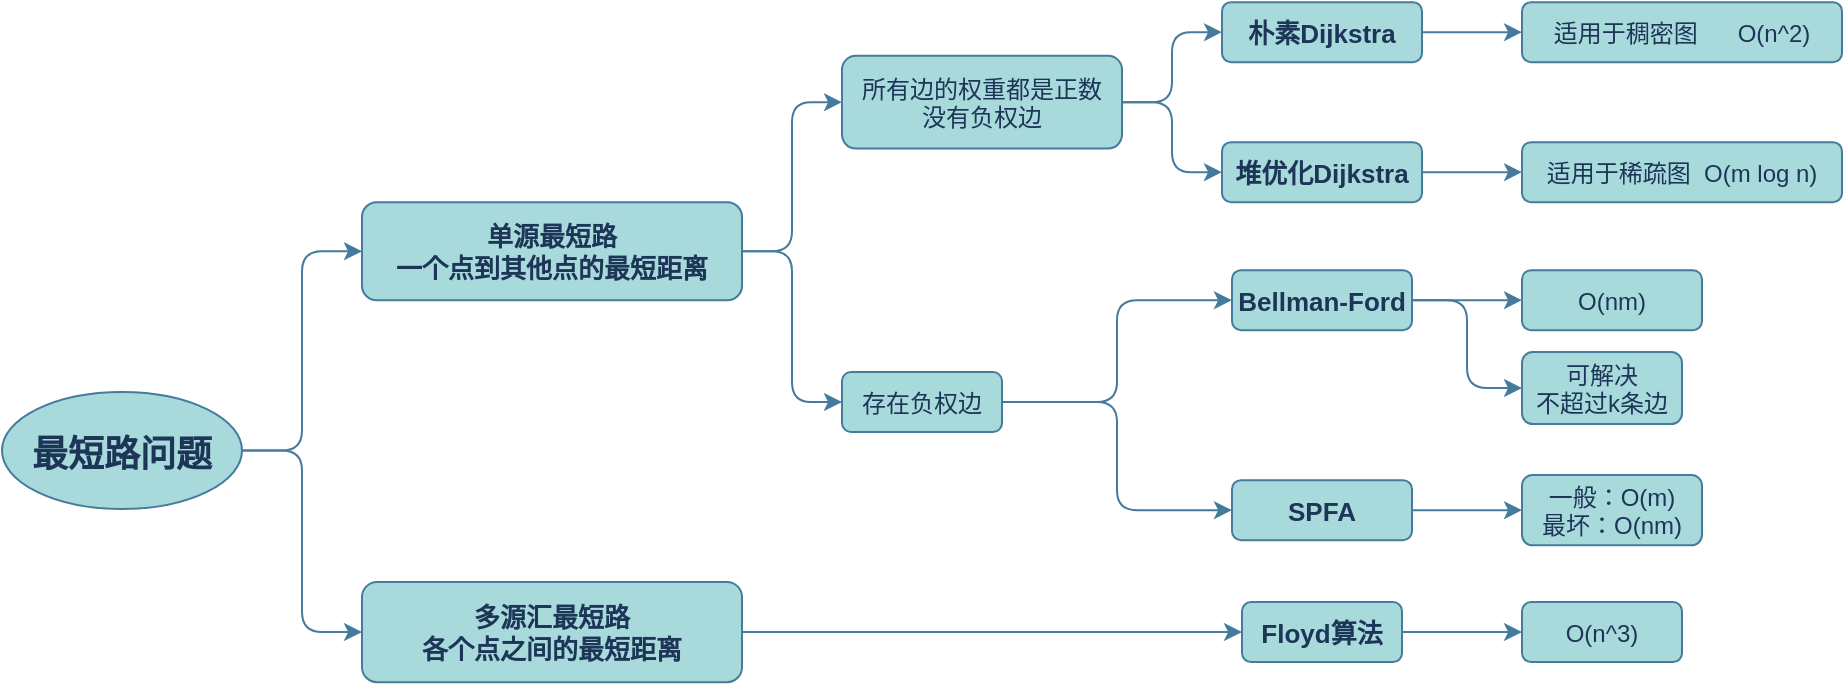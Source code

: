 <mxfile version="20.3.0" type="device"><diagram id="ZrAiDpEOd6u5J6AkpwIn" name="第 1 页"><mxGraphModel dx="1422" dy="857" grid="1" gridSize="10" guides="1" tooltips="1" connect="1" arrows="1" fold="1" page="1" pageScale="1" pageWidth="1169" pageHeight="827" background="none" math="0" shadow="0"><root><mxCell id="0"/><mxCell id="1" parent="0"/><mxCell id="hZdzaazKwsAuDGK-kbcn-1" value="最短路问题" style="ellipse;fontStyle=1;rounded=1;fillColor=#A8DADC;strokeColor=#457B9D;fontColor=#1D3557;fontSize=18;" parent="1" vertex="1"><mxGeometry x="140" y="440" width="120" height="58.5" as="geometry"/></mxCell><mxCell id="hZdzaazKwsAuDGK-kbcn-2" value="单源最短路&#10;一个点到其他点的最短距离" style="rounded=1;fontStyle=1;fillColor=#A8DADC;strokeColor=#457B9D;fontColor=#1D3557;fontSize=13;" parent="1" vertex="1"><mxGeometry x="320" y="345.08" width="190" height="49.1" as="geometry"/></mxCell><mxCell id="hZdzaazKwsAuDGK-kbcn-3" value="" style="edgeStyle=elbowEdgeStyle;elbow=horizontal;rounded=1;strokeColor=#457B9D;labelBackgroundColor=#F1FAEE;fontColor=#1D3557;" parent="1" source="hZdzaazKwsAuDGK-kbcn-1" target="hZdzaazKwsAuDGK-kbcn-2" edge="1"><mxGeometry relative="1" as="geometry"/></mxCell><mxCell id="hZdzaazKwsAuDGK-kbcn-4" value="所有边的权重都是正数&#10;没有负权边" style="rounded=1;fillColor=#A8DADC;strokeColor=#457B9D;fontColor=#1D3557;" parent="1" vertex="1"><mxGeometry x="560" y="271.915" width="140" height="46.33" as="geometry"/></mxCell><mxCell id="hZdzaazKwsAuDGK-kbcn-5" value="" style="edgeStyle=elbowEdgeStyle;elbow=horizontal;rounded=1;strokeColor=#457B9D;labelBackgroundColor=#F1FAEE;fontColor=#1D3557;" parent="1" source="hZdzaazKwsAuDGK-kbcn-2" target="hZdzaazKwsAuDGK-kbcn-4" edge="1"><mxGeometry relative="1" as="geometry"/></mxCell><mxCell id="hZdzaazKwsAuDGK-kbcn-6" value="存在负权边" style="rounded=1;fillColor=#A8DADC;strokeColor=#457B9D;fontColor=#1D3557;" parent="1" vertex="1"><mxGeometry x="560" y="430.002" width="80" height="30" as="geometry"/></mxCell><mxCell id="hZdzaazKwsAuDGK-kbcn-7" value="" style="edgeStyle=elbowEdgeStyle;elbow=horizontal;rounded=1;strokeColor=#457B9D;labelBackgroundColor=#F1FAEE;fontColor=#1D3557;" parent="1" source="hZdzaazKwsAuDGK-kbcn-2" target="hZdzaazKwsAuDGK-kbcn-6" edge="1"><mxGeometry relative="1" as="geometry"/></mxCell><mxCell id="hZdzaazKwsAuDGK-kbcn-8" value="多源汇最短路&#10;各个点之间的最短距离" style="rounded=1;fontStyle=1;fillColor=#A8DADC;strokeColor=#457B9D;fontColor=#1D3557;fontSize=13;" parent="1" vertex="1"><mxGeometry x="320" y="535" width="190" height="50.08" as="geometry"/></mxCell><mxCell id="hZdzaazKwsAuDGK-kbcn-9" value="" style="edgeStyle=elbowEdgeStyle;elbow=horizontal;rounded=1;strokeColor=#457B9D;labelBackgroundColor=#F1FAEE;fontColor=#1D3557;" parent="1" source="hZdzaazKwsAuDGK-kbcn-1" target="hZdzaazKwsAuDGK-kbcn-8" edge="1"><mxGeometry relative="1" as="geometry"/></mxCell><mxCell id="hZdzaazKwsAuDGK-kbcn-10" value="朴素Dijkstra" style="rounded=1;fontStyle=1;fillColor=#A8DADC;strokeColor=#457B9D;fontColor=#1D3557;fontSize=13;" parent="1" vertex="1"><mxGeometry x="750" y="245.08" width="100" height="30" as="geometry"/></mxCell><mxCell id="hZdzaazKwsAuDGK-kbcn-11" value="" style="edgeStyle=elbowEdgeStyle;elbow=horizontal;rounded=1;strokeColor=#457B9D;labelBackgroundColor=#F1FAEE;fontColor=#1D3557;" parent="1" source="hZdzaazKwsAuDGK-kbcn-4" target="hZdzaazKwsAuDGK-kbcn-10" edge="1"><mxGeometry relative="1" as="geometry"/></mxCell><mxCell id="hZdzaazKwsAuDGK-kbcn-12" value="堆优化Dijkstra" style="rounded=1;fontStyle=1;fillColor=#A8DADC;strokeColor=#457B9D;fontColor=#1D3557;fontSize=13;" parent="1" vertex="1"><mxGeometry x="750" y="315.08" width="100" height="30" as="geometry"/></mxCell><mxCell id="hZdzaazKwsAuDGK-kbcn-13" value="" style="edgeStyle=elbowEdgeStyle;elbow=horizontal;rounded=1;strokeColor=#457B9D;labelBackgroundColor=#F1FAEE;fontColor=#1D3557;" parent="1" source="hZdzaazKwsAuDGK-kbcn-4" target="hZdzaazKwsAuDGK-kbcn-12" edge="1"><mxGeometry relative="1" as="geometry"/></mxCell><mxCell id="hZdzaazKwsAuDGK-kbcn-14" value="适用于稀疏图  O(m log n)" style="rounded=1;fillColor=#A8DADC;strokeColor=#457B9D;fontColor=#1D3557;" parent="1" vertex="1"><mxGeometry x="900" y="315.08" width="160" height="30" as="geometry"/></mxCell><mxCell id="hZdzaazKwsAuDGK-kbcn-15" value="" style="edgeStyle=elbowEdgeStyle;elbow=horizontal;rounded=1;strokeColor=#457B9D;labelBackgroundColor=#F1FAEE;fontColor=#1D3557;" parent="1" source="hZdzaazKwsAuDGK-kbcn-12" target="hZdzaazKwsAuDGK-kbcn-14" edge="1"><mxGeometry relative="1" as="geometry"/></mxCell><mxCell id="hZdzaazKwsAuDGK-kbcn-16" value="适用于稠密图      O(n^2)" style="rounded=1;fillColor=#A8DADC;strokeColor=#457B9D;fontColor=#1D3557;" parent="1" vertex="1"><mxGeometry x="900" y="245.08" width="160" height="30" as="geometry"/></mxCell><mxCell id="hZdzaazKwsAuDGK-kbcn-17" value="" style="edgeStyle=elbowEdgeStyle;elbow=horizontal;rounded=1;strokeColor=#457B9D;labelBackgroundColor=#F1FAEE;fontColor=#1D3557;" parent="1" source="hZdzaazKwsAuDGK-kbcn-10" target="hZdzaazKwsAuDGK-kbcn-16" edge="1"><mxGeometry relative="1" as="geometry"/></mxCell><mxCell id="hZdzaazKwsAuDGK-kbcn-18" value="Bellman-Ford" style="rounded=1;fontStyle=1;fillColor=#A8DADC;strokeColor=#457B9D;fontColor=#1D3557;fontSize=13;" parent="1" vertex="1"><mxGeometry x="755" y="379.095" width="90" height="30" as="geometry"/></mxCell><mxCell id="hZdzaazKwsAuDGK-kbcn-19" value="" style="edgeStyle=elbowEdgeStyle;elbow=horizontal;rounded=1;strokeColor=#457B9D;labelBackgroundColor=#F1FAEE;fontColor=#1D3557;" parent="1" source="hZdzaazKwsAuDGK-kbcn-6" target="hZdzaazKwsAuDGK-kbcn-18" edge="1"><mxGeometry relative="1" as="geometry"/></mxCell><mxCell id="hZdzaazKwsAuDGK-kbcn-20" value="O(nm)" style="rounded=1;fillColor=#A8DADC;strokeColor=#457B9D;fontColor=#1D3557;" parent="1" vertex="1"><mxGeometry x="900" y="379.1" width="90" height="30" as="geometry"/></mxCell><mxCell id="hZdzaazKwsAuDGK-kbcn-21" value="" style="edgeStyle=elbowEdgeStyle;elbow=horizontal;rounded=1;strokeColor=#457B9D;labelBackgroundColor=#F1FAEE;fontColor=#1D3557;" parent="1" source="hZdzaazKwsAuDGK-kbcn-18" target="hZdzaazKwsAuDGK-kbcn-20" edge="1"><mxGeometry relative="1" as="geometry"/></mxCell><mxCell id="hZdzaazKwsAuDGK-kbcn-22" value="SPFA" style="rounded=1;fontStyle=1;fillColor=#A8DADC;strokeColor=#457B9D;fontColor=#1D3557;fontSize=13;" parent="1" vertex="1"><mxGeometry x="755" y="484.07" width="90" height="30" as="geometry"/></mxCell><mxCell id="hZdzaazKwsAuDGK-kbcn-23" value="" style="edgeStyle=elbowEdgeStyle;elbow=horizontal;rounded=1;strokeColor=#457B9D;labelBackgroundColor=#F1FAEE;fontColor=#1D3557;" parent="1" source="hZdzaazKwsAuDGK-kbcn-6" target="hZdzaazKwsAuDGK-kbcn-22" edge="1"><mxGeometry relative="1" as="geometry"/></mxCell><mxCell id="hZdzaazKwsAuDGK-kbcn-24" value="一般：O(m)&#10;最坏：O(nm)" style="rounded=1;fillColor=#A8DADC;strokeColor=#457B9D;fontColor=#1D3557;" parent="1" vertex="1"><mxGeometry x="900" y="481.5" width="90" height="35.14" as="geometry"/></mxCell><mxCell id="hZdzaazKwsAuDGK-kbcn-25" value="" style="edgeStyle=elbowEdgeStyle;elbow=horizontal;rounded=1;strokeColor=#457B9D;labelBackgroundColor=#F1FAEE;fontColor=#1D3557;" parent="1" source="hZdzaazKwsAuDGK-kbcn-22" target="hZdzaazKwsAuDGK-kbcn-24" edge="1"><mxGeometry relative="1" as="geometry"/></mxCell><mxCell id="hZdzaazKwsAuDGK-kbcn-26" value="Floyd算法" style="rounded=1;fontStyle=1;fillColor=#A8DADC;strokeColor=#457B9D;fontColor=#1D3557;fontSize=13;" parent="1" vertex="1"><mxGeometry x="760" y="545.042" width="80" height="30" as="geometry"/></mxCell><mxCell id="hZdzaazKwsAuDGK-kbcn-27" value="" style="edgeStyle=elbowEdgeStyle;elbow=horizontal;rounded=1;strokeColor=#457B9D;labelBackgroundColor=#F1FAEE;fontColor=#1D3557;" parent="1" source="hZdzaazKwsAuDGK-kbcn-8" target="hZdzaazKwsAuDGK-kbcn-26" edge="1"><mxGeometry relative="1" as="geometry"/></mxCell><mxCell id="hZdzaazKwsAuDGK-kbcn-28" value="O(n^3)" style="rounded=1;fillColor=#A8DADC;strokeColor=#457B9D;fontColor=#1D3557;" parent="1" vertex="1"><mxGeometry x="900" y="545.042" width="80" height="30" as="geometry"/></mxCell><mxCell id="hZdzaazKwsAuDGK-kbcn-29" value="" style="edgeStyle=elbowEdgeStyle;elbow=horizontal;rounded=1;strokeColor=#457B9D;labelBackgroundColor=#F1FAEE;fontColor=#1D3557;" parent="1" source="hZdzaazKwsAuDGK-kbcn-26" target="hZdzaazKwsAuDGK-kbcn-28" edge="1"><mxGeometry relative="1" as="geometry"/></mxCell><mxCell id="hZdzaazKwsAuDGK-kbcn-30" value="可解决&#10;不超过k条边" style="rounded=1;fillColor=#A8DADC;strokeColor=#457B9D;fontColor=#1D3557;" parent="1" vertex="1"><mxGeometry x="900" y="420.0" width="80" height="36.05" as="geometry"/></mxCell><mxCell id="hZdzaazKwsAuDGK-kbcn-31" value="" style="edgeStyle=elbowEdgeStyle;elbow=horizontal;rounded=1;strokeColor=#457B9D;labelBackgroundColor=#F1FAEE;fontColor=#1D3557;" parent="1" source="hZdzaazKwsAuDGK-kbcn-18" target="hZdzaazKwsAuDGK-kbcn-30" edge="1"><mxGeometry relative="1" as="geometry"/></mxCell></root></mxGraphModel></diagram></mxfile>